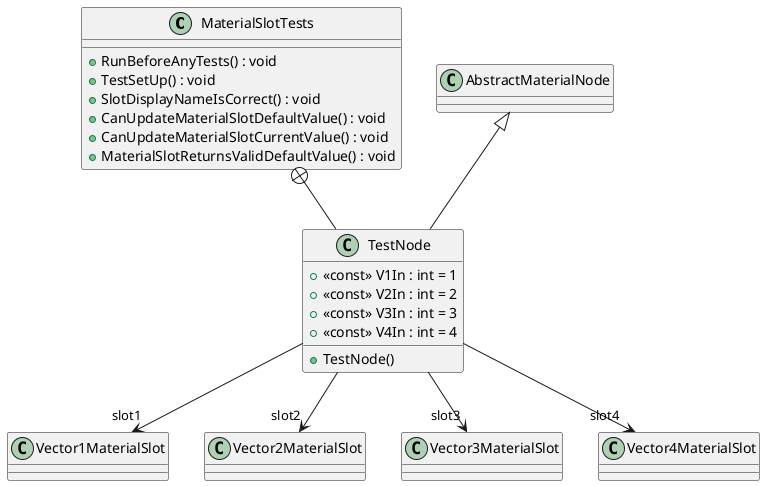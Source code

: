 @startuml
class MaterialSlotTests {
    + RunBeforeAnyTests() : void
    + TestSetUp() : void
    + SlotDisplayNameIsCorrect() : void
    + CanUpdateMaterialSlotDefaultValue() : void
    + CanUpdateMaterialSlotCurrentValue() : void
    + MaterialSlotReturnsValidDefaultValue() : void
}
class TestNode {
    + <<const>> V1In : int = 1
    + <<const>> V2In : int = 2
    + <<const>> V3In : int = 3
    + <<const>> V4In : int = 4
    + TestNode()
}
MaterialSlotTests +-- TestNode
AbstractMaterialNode <|-- TestNode
TestNode --> "slot1" Vector1MaterialSlot
TestNode --> "slot2" Vector2MaterialSlot
TestNode --> "slot3" Vector3MaterialSlot
TestNode --> "slot4" Vector4MaterialSlot
@enduml
